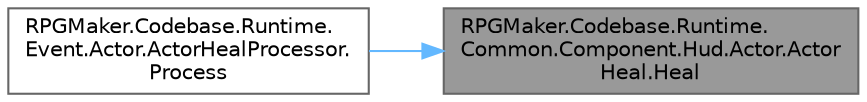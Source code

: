 digraph "RPGMaker.Codebase.Runtime.Common.Component.Hud.Actor.ActorHeal.Heal"
{
 // LATEX_PDF_SIZE
  bgcolor="transparent";
  edge [fontname=Helvetica,fontsize=10,labelfontname=Helvetica,labelfontsize=10];
  node [fontname=Helvetica,fontsize=10,shape=box,height=0.2,width=0.4];
  rankdir="RL";
  Node1 [id="Node000001",label="RPGMaker.Codebase.Runtime.\lCommon.Component.Hud.Actor.Actor\lHeal.Heal",height=0.2,width=0.4,color="gray40", fillcolor="grey60", style="filled", fontcolor="black",tooltip="😁 回復"];
  Node1 -> Node2 [id="edge1_Node000001_Node000002",dir="back",color="steelblue1",style="solid",tooltip=" "];
  Node2 [id="Node000002",label="RPGMaker.Codebase.Runtime.\lEvent.Actor.ActorHealProcessor.\lProcess",height=0.2,width=0.4,color="grey40", fillcolor="white", style="filled",URL="$d9/da1/class_r_p_g_maker_1_1_codebase_1_1_runtime_1_1_event_1_1_actor_1_1_actor_heal_processor.html#a9e76093d50274bfdef3b4338db936220",tooltip="😁 処理"];
}
